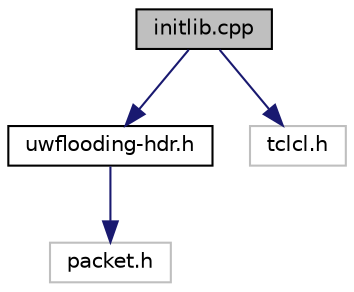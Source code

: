 digraph "initlib.cpp"
{
 // LATEX_PDF_SIZE
  edge [fontname="Helvetica",fontsize="10",labelfontname="Helvetica",labelfontsize="10"];
  node [fontname="Helvetica",fontsize="10",shape=record];
  Node1 [label="initlib.cpp",height=0.2,width=0.4,color="black", fillcolor="grey75", style="filled", fontcolor="black",tooltip="Provides the initialization of uwflooding libraries."];
  Node1 -> Node2 [color="midnightblue",fontsize="10",style="solid",fontname="Helvetica"];
  Node2 [label="uwflooding-hdr.h",height=0.2,width=0.4,color="black", fillcolor="white", style="filled",URL="$uwflooding-hdr_8h.html",tooltip="Provides the header description for UWFLOODING packets."];
  Node2 -> Node3 [color="midnightblue",fontsize="10",style="solid",fontname="Helvetica"];
  Node3 [label="packet.h",height=0.2,width=0.4,color="grey75", fillcolor="white", style="filled",tooltip=" "];
  Node1 -> Node4 [color="midnightblue",fontsize="10",style="solid",fontname="Helvetica"];
  Node4 [label="tclcl.h",height=0.2,width=0.4,color="grey75", fillcolor="white", style="filled",tooltip=" "];
}
